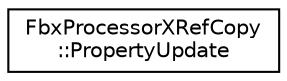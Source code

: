 digraph "クラス階層図"
{
  edge [fontname="Helvetica",fontsize="10",labelfontname="Helvetica",labelfontsize="10"];
  node [fontname="Helvetica",fontsize="10",shape=record];
  rankdir="LR";
  Node0 [label="FbxProcessorXRefCopy\l::PropertyUpdate",height=0.2,width=0.4,color="black", fillcolor="white", style="filled",URL="$struct_fbx_processor_x_ref_copy_1_1_property_update.html"];
}
